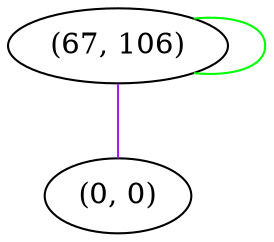 graph "" {
"(67, 106)";
"(0, 0)";
"(67, 106)" -- "(67, 106)"  [color=green, key=0, weight=2];
"(67, 106)" -- "(0, 0)"  [color=purple, key=0, weight=4];
}
